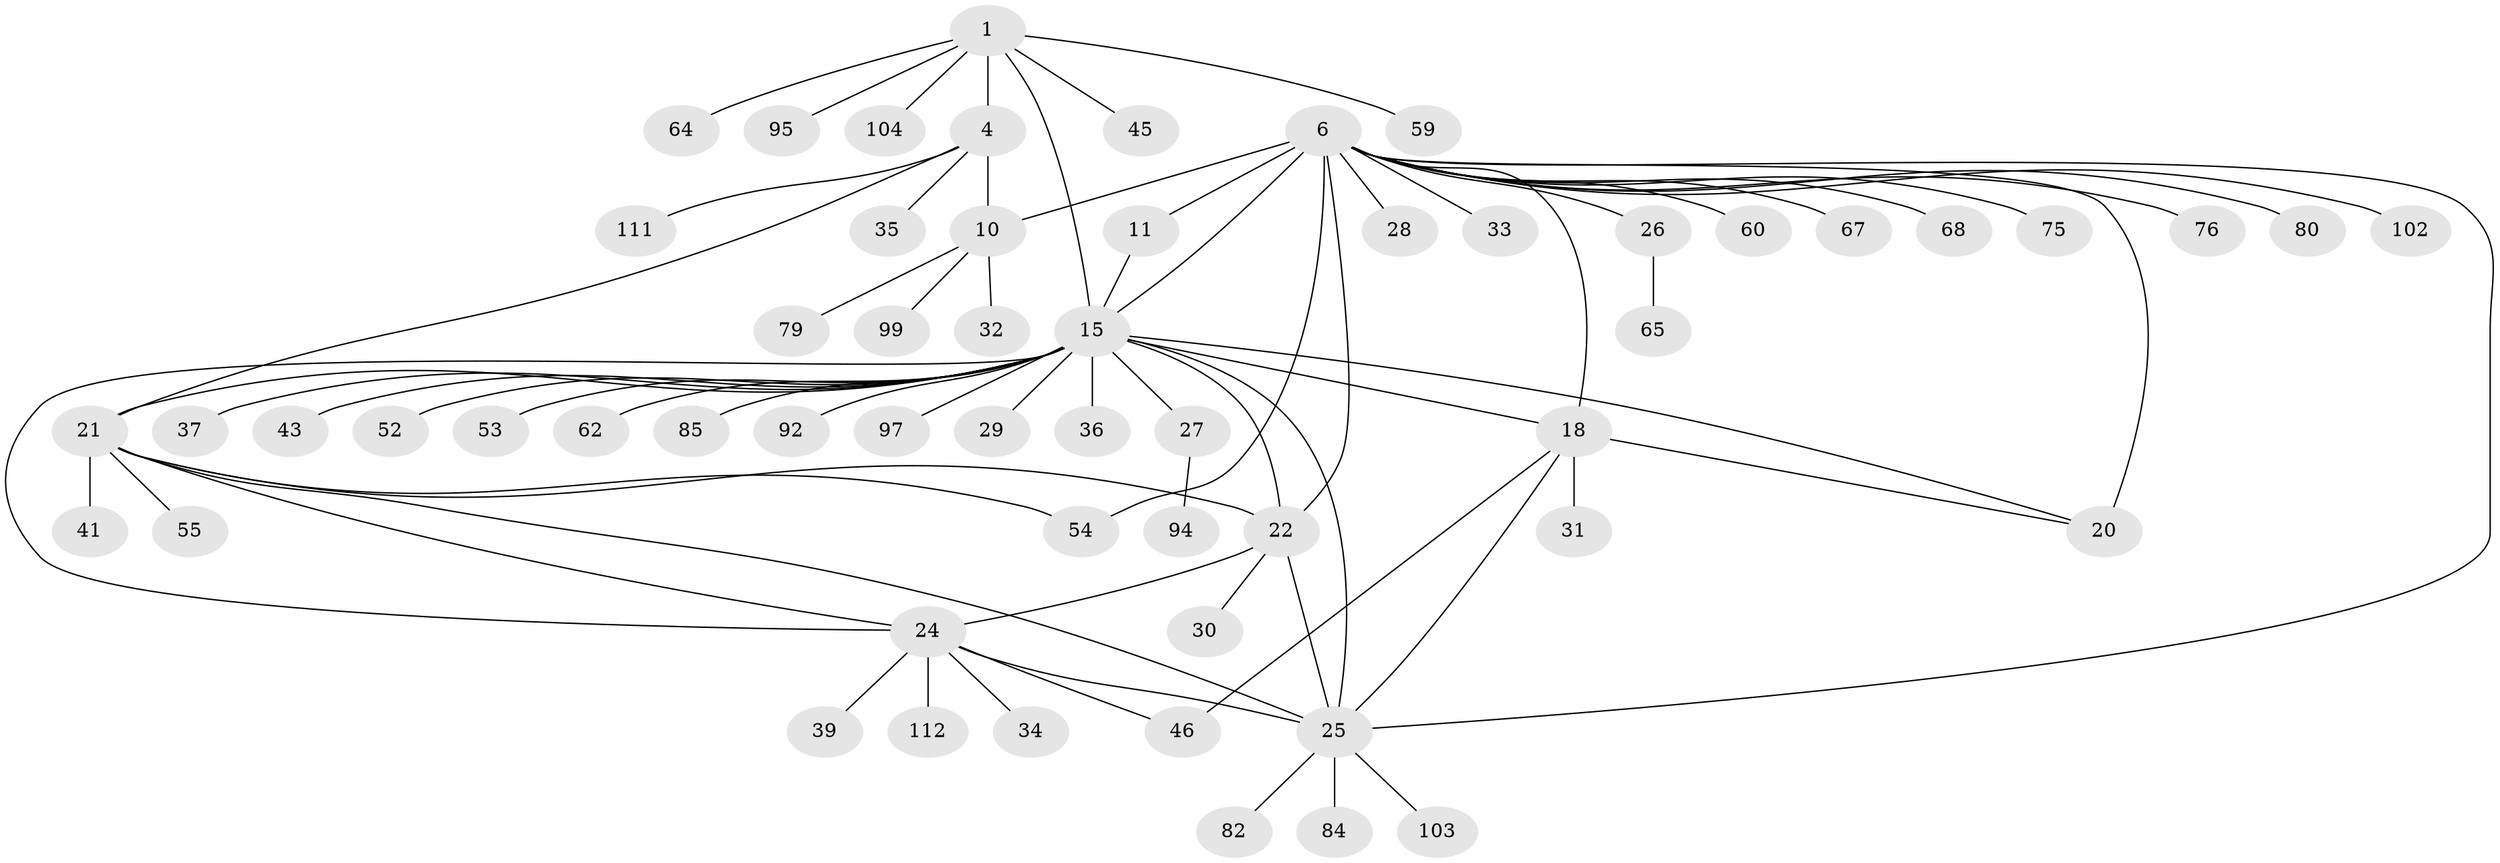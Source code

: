 // original degree distribution, {6: 0.02631578947368421, 7: 0.017543859649122806, 4: 0.03508771929824561, 8: 0.07894736842105263, 11: 0.017543859649122806, 5: 0.008771929824561403, 14: 0.017543859649122806, 9: 0.017543859649122806, 2: 0.14035087719298245, 1: 0.5789473684210527, 3: 0.06140350877192982}
// Generated by graph-tools (version 1.1) at 2025/16/03/09/25 04:16:00]
// undirected, 57 vertices, 73 edges
graph export_dot {
graph [start="1"]
  node [color=gray90,style=filled];
  1 [super="+49+2"];
  4;
  6 [super="+47+7+9+13+8"];
  10;
  11 [super="+12+78+42"];
  15 [super="+23+56+17"];
  18;
  20;
  21;
  22 [super="+63+96+44"];
  24;
  25;
  26;
  27;
  28 [super="+73"];
  29;
  30;
  31;
  32;
  33;
  34 [super="+114+51"];
  35 [super="+38+91"];
  36;
  37 [super="+50"];
  39;
  41;
  43;
  45 [super="+88+89"];
  46 [super="+70"];
  52;
  53;
  54;
  55;
  59;
  60;
  62 [super="+100"];
  64 [super="+71"];
  65;
  67;
  68 [super="+93"];
  75;
  76;
  79;
  80;
  82;
  84;
  85;
  92;
  94;
  95;
  97;
  99;
  102;
  103;
  104;
  111;
  112;
  1 -- 4 [weight=4];
  1 -- 104;
  1 -- 64;
  1 -- 45;
  1 -- 15 [weight=2];
  1 -- 59;
  1 -- 95;
  4 -- 10;
  4 -- 21;
  4 -- 35;
  4 -- 111;
  6 -- 10 [weight=4];
  6 -- 25;
  6 -- 22 [weight=2];
  6 -- 33;
  6 -- 54;
  6 -- 11 [weight=5];
  6 -- 28;
  6 -- 15 [weight=4];
  6 -- 67 [weight=2];
  6 -- 68;
  6 -- 102;
  6 -- 75;
  6 -- 76;
  6 -- 80;
  6 -- 18 [weight=2];
  6 -- 20 [weight=2];
  6 -- 26;
  6 -- 60;
  10 -- 32;
  10 -- 79;
  10 -- 99;
  11 -- 15 [weight=2];
  15 -- 36;
  15 -- 37;
  15 -- 62;
  15 -- 85;
  15 -- 92;
  15 -- 97;
  15 -- 21;
  15 -- 22;
  15 -- 53;
  15 -- 24;
  15 -- 25;
  15 -- 43;
  15 -- 18;
  15 -- 20;
  15 -- 52;
  15 -- 27;
  15 -- 29;
  18 -- 20;
  18 -- 25;
  18 -- 31;
  18 -- 46;
  21 -- 22;
  21 -- 24;
  21 -- 25;
  21 -- 41;
  21 -- 54;
  21 -- 55;
  22 -- 24;
  22 -- 25;
  22 -- 30;
  24 -- 25;
  24 -- 34;
  24 -- 39;
  24 -- 46;
  24 -- 112;
  25 -- 82;
  25 -- 84;
  25 -- 103;
  26 -- 65;
  27 -- 94;
}
